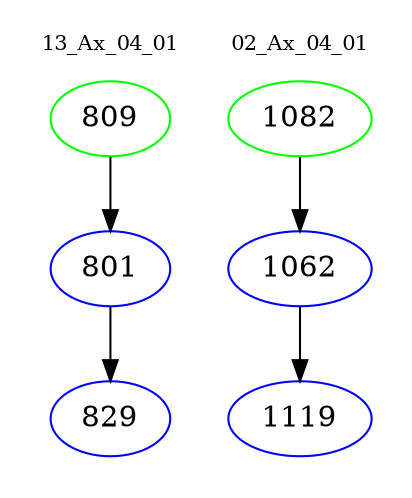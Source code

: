 digraph{
subgraph cluster_0 {
color = white
label = "13_Ax_04_01";
fontsize=10;
T0_809 [label="809", color="green"]
T0_809 -> T0_801 [color="black"]
T0_801 [label="801", color="blue"]
T0_801 -> T0_829 [color="black"]
T0_829 [label="829", color="blue"]
}
subgraph cluster_1 {
color = white
label = "02_Ax_04_01";
fontsize=10;
T1_1082 [label="1082", color="green"]
T1_1082 -> T1_1062 [color="black"]
T1_1062 [label="1062", color="blue"]
T1_1062 -> T1_1119 [color="black"]
T1_1119 [label="1119", color="blue"]
}
}
